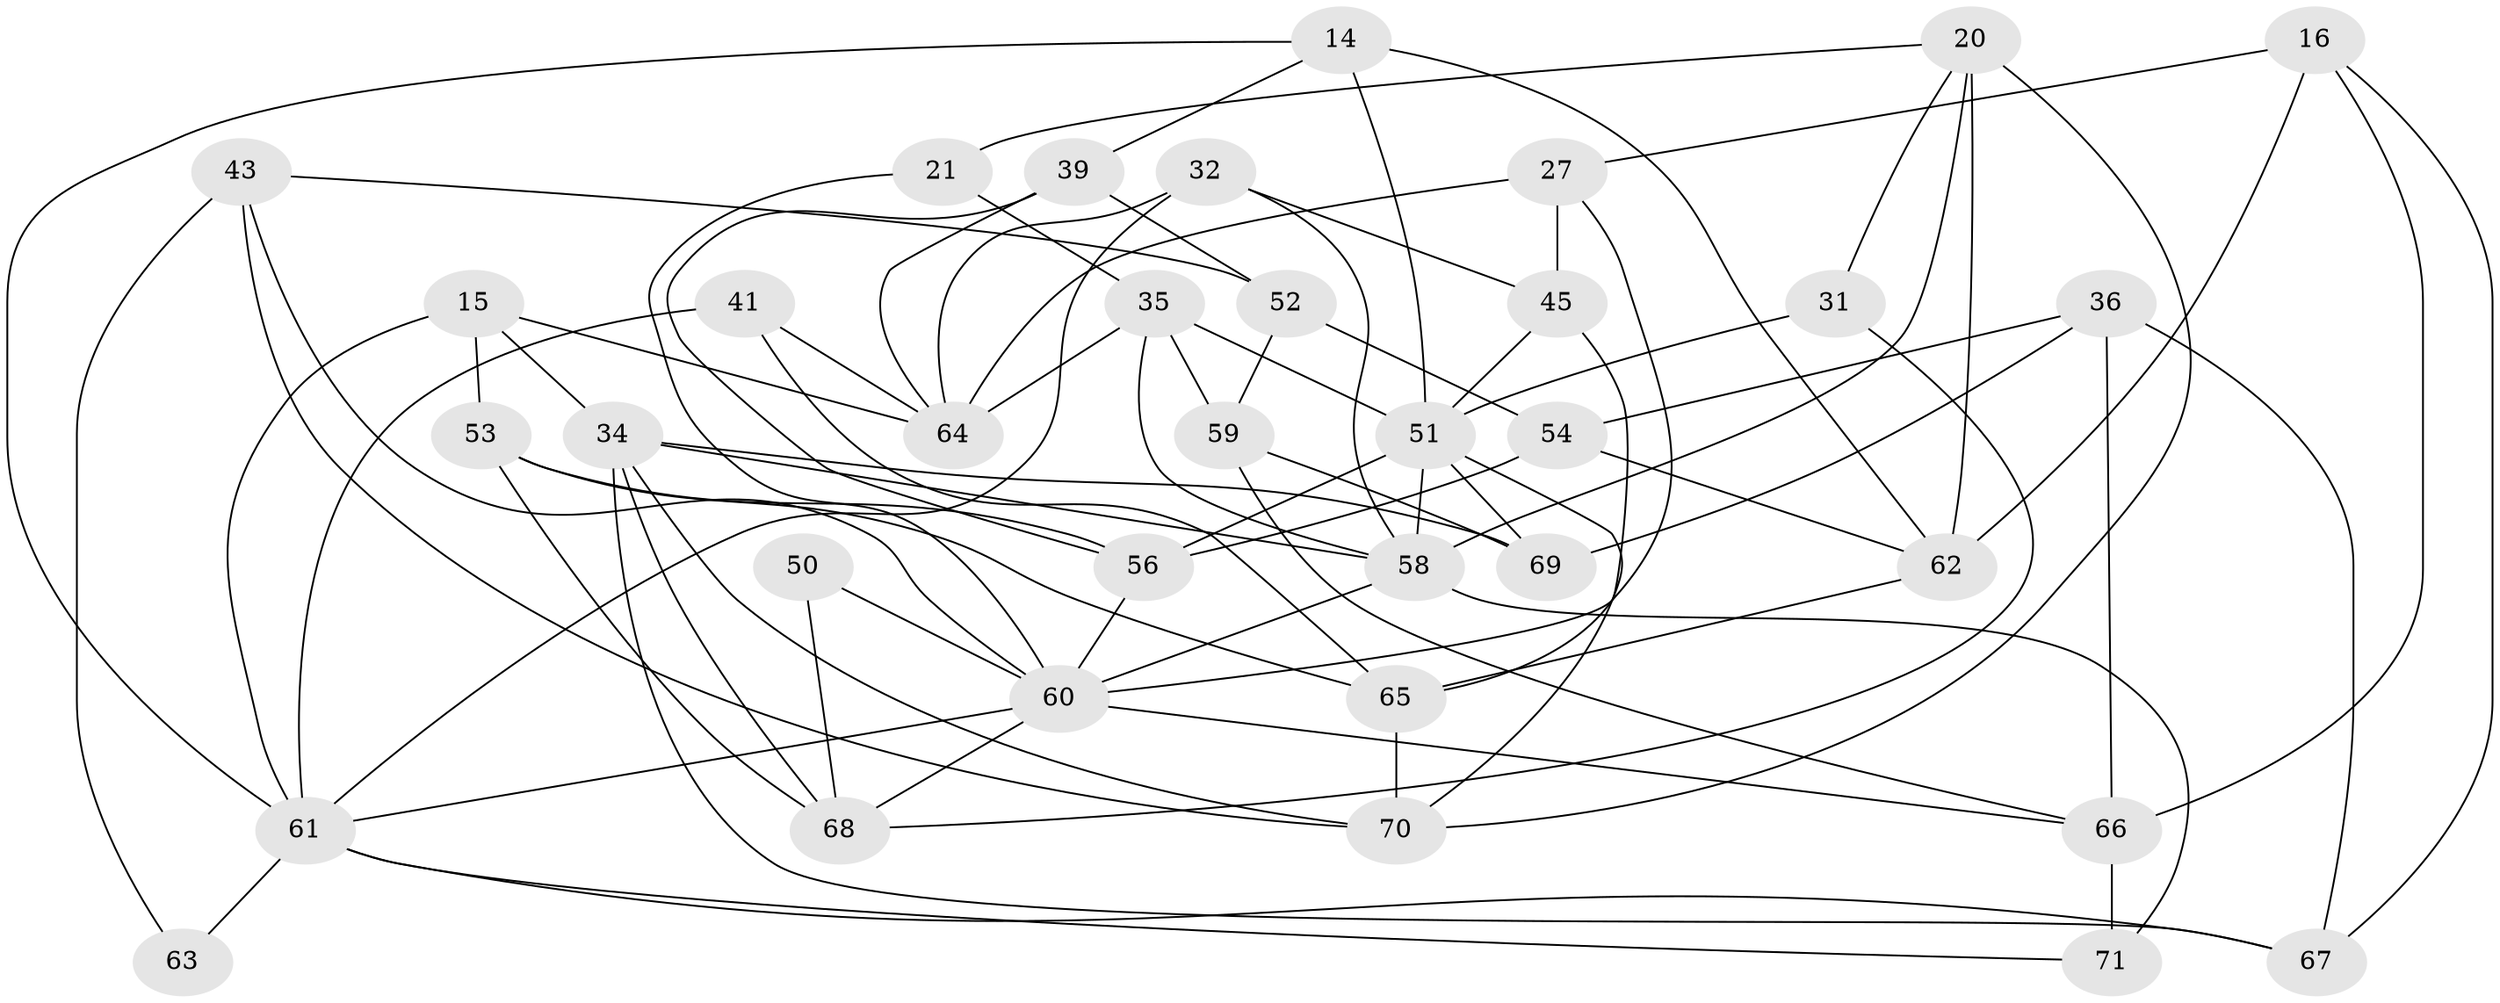 // original degree distribution, {4: 1.0}
// Generated by graph-tools (version 1.1) at 2025/57/03/09/25 04:57:22]
// undirected, 35 vertices, 80 edges
graph export_dot {
graph [start="1"]
  node [color=gray90,style=filled];
  14;
  15;
  16;
  20 [super="+1"];
  21;
  27 [super="+4"];
  31;
  32 [super="+26+25"];
  34 [super="+30"];
  35 [super="+7"];
  36;
  39;
  41;
  43 [super="+37"];
  45 [super="+18"];
  50;
  51 [super="+49+48"];
  52;
  53;
  54;
  56 [super="+9+38"];
  58 [super="+47"];
  59;
  60 [super="+28+40"];
  61 [super="+5+55+46"];
  62 [super="+33"];
  63;
  64 [super="+10+24"];
  65 [super="+29"];
  66 [super="+44"];
  67;
  68 [super="+22"];
  69;
  70 [super="+57"];
  71;
  14 -- 39;
  14 -- 62;
  14 -- 51;
  14 -- 61;
  15 -- 53;
  15 -- 61;
  15 -- 34;
  15 -- 64;
  16 -- 27;
  16 -- 62;
  16 -- 67;
  16 -- 66;
  20 -- 21;
  20 -- 62 [weight=2];
  20 -- 31;
  20 -- 70;
  20 -- 58;
  21 -- 35 [weight=2];
  21 -- 60;
  27 -- 45 [weight=2];
  27 -- 64 [weight=2];
  27 -- 60;
  31 -- 68 [weight=2];
  31 -- 51;
  32 -- 64 [weight=2];
  32 -- 61 [weight=3];
  32 -- 45;
  32 -- 58 [weight=2];
  34 -- 69;
  34 -- 70 [weight=2];
  34 -- 67;
  34 -- 68;
  34 -- 58 [weight=2];
  35 -- 59;
  35 -- 58;
  35 -- 51;
  35 -- 64;
  36 -- 69;
  36 -- 67;
  36 -- 54;
  36 -- 66;
  39 -- 64;
  39 -- 52;
  39 -- 56;
  41 -- 61 [weight=2];
  41 -- 65;
  41 -- 64;
  43 -- 63 [weight=2];
  43 -- 52;
  43 -- 70 [weight=2];
  43 -- 60;
  45 -- 65;
  45 -- 51 [weight=2];
  50 -- 68;
  50 -- 60 [weight=3];
  51 -- 70 [weight=3];
  51 -- 56 [weight=2];
  51 -- 69;
  51 -- 58;
  52 -- 59;
  52 -- 54;
  53 -- 56;
  53 -- 65;
  53 -- 68;
  54 -- 62;
  54 -- 56;
  56 -- 60 [weight=3];
  58 -- 71;
  58 -- 60 [weight=2];
  59 -- 69;
  59 -- 66;
  60 -- 68;
  60 -- 66;
  60 -- 61;
  61 -- 67;
  61 -- 63 [weight=2];
  61 -- 71;
  62 -- 65;
  65 -- 70 [weight=2];
  66 -- 71 [weight=2];
}
